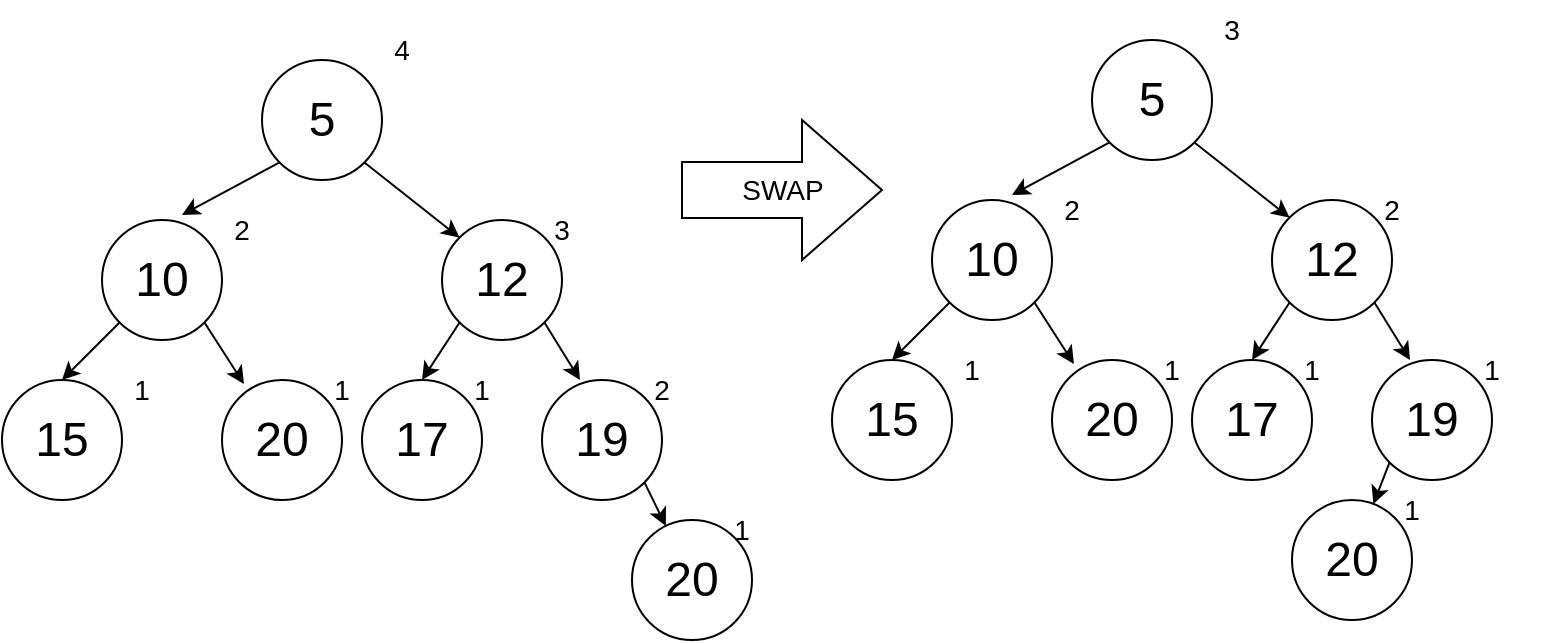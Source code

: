 <mxfile version="16.1.2" type="device"><diagram id="oeTP1227Fok0xVzUUvgo" name="Page-1"><mxGraphModel dx="1102" dy="865" grid="1" gridSize="10" guides="1" tooltips="1" connect="1" arrows="1" fold="1" page="1" pageScale="1" pageWidth="850" pageHeight="1100" math="0" shadow="0"><root><mxCell id="0"/><mxCell id="1" parent="0"/><mxCell id="4z57YgowG81zO-twMssr-31" style="edgeStyle=none;rounded=0;orthogonalLoop=1;jettySize=auto;html=1;exitX=0;exitY=1;exitDx=0;exitDy=0;entryX=0.5;entryY=0;entryDx=0;entryDy=0;fontSize=14;" edge="1" parent="1" source="4z57YgowG81zO-twMssr-33" target="4z57YgowG81zO-twMssr-35"><mxGeometry relative="1" as="geometry"/></mxCell><mxCell id="4z57YgowG81zO-twMssr-32" style="edgeStyle=none;rounded=0;orthogonalLoop=1;jettySize=auto;html=1;exitX=1;exitY=1;exitDx=0;exitDy=0;entryX=0.183;entryY=0.033;entryDx=0;entryDy=0;entryPerimeter=0;fontSize=14;" edge="1" parent="1" source="4z57YgowG81zO-twMssr-33" target="4z57YgowG81zO-twMssr-37"><mxGeometry relative="1" as="geometry"/></mxCell><mxCell id="4z57YgowG81zO-twMssr-33" value="&lt;font style=&quot;font-size: 24px&quot;&gt;10&lt;/font&gt;" style="ellipse;whiteSpace=wrap;html=1;aspect=fixed;" vertex="1" parent="1"><mxGeometry x="75" y="180" width="60" height="60" as="geometry"/></mxCell><mxCell id="4z57YgowG81zO-twMssr-34" value="2" style="text;html=1;strokeColor=none;fillColor=none;align=center;verticalAlign=middle;whiteSpace=wrap;rounded=0;fontSize=14;" vertex="1" parent="1"><mxGeometry x="115" y="170" width="60" height="30" as="geometry"/></mxCell><mxCell id="4z57YgowG81zO-twMssr-35" value="&lt;font style=&quot;font-size: 24px&quot;&gt;15&lt;/font&gt;" style="ellipse;whiteSpace=wrap;html=1;aspect=fixed;" vertex="1" parent="1"><mxGeometry x="25" y="260" width="60" height="60" as="geometry"/></mxCell><mxCell id="4z57YgowG81zO-twMssr-36" value="1" style="text;html=1;strokeColor=none;fillColor=none;align=center;verticalAlign=middle;whiteSpace=wrap;rounded=0;fontSize=14;" vertex="1" parent="1"><mxGeometry x="65" y="250" width="60" height="30" as="geometry"/></mxCell><mxCell id="4z57YgowG81zO-twMssr-37" value="&lt;font style=&quot;font-size: 24px&quot;&gt;20&lt;/font&gt;" style="ellipse;whiteSpace=wrap;html=1;aspect=fixed;" vertex="1" parent="1"><mxGeometry x="135" y="260" width="60" height="60" as="geometry"/></mxCell><mxCell id="4z57YgowG81zO-twMssr-38" value="1" style="text;html=1;strokeColor=none;fillColor=none;align=center;verticalAlign=middle;whiteSpace=wrap;rounded=0;fontSize=14;" vertex="1" parent="1"><mxGeometry x="165" y="250" width="60" height="30" as="geometry"/></mxCell><mxCell id="4z57YgowG81zO-twMssr-39" style="edgeStyle=none;rounded=0;orthogonalLoop=1;jettySize=auto;html=1;exitX=0;exitY=1;exitDx=0;exitDy=0;entryX=0;entryY=0.25;entryDx=0;entryDy=0;fontSize=14;" edge="1" parent="1" source="4z57YgowG81zO-twMssr-41" target="4z57YgowG81zO-twMssr-34"><mxGeometry relative="1" as="geometry"/></mxCell><mxCell id="4z57YgowG81zO-twMssr-40" style="edgeStyle=none;rounded=0;orthogonalLoop=1;jettySize=auto;html=1;exitX=1;exitY=1;exitDx=0;exitDy=0;entryX=0;entryY=0;entryDx=0;entryDy=0;fontSize=14;" edge="1" parent="1" source="4z57YgowG81zO-twMssr-41" target="4z57YgowG81zO-twMssr-44"><mxGeometry relative="1" as="geometry"/></mxCell><mxCell id="4z57YgowG81zO-twMssr-41" value="&lt;font style=&quot;font-size: 24px&quot;&gt;5&lt;/font&gt;" style="ellipse;whiteSpace=wrap;html=1;aspect=fixed;" vertex="1" parent="1"><mxGeometry x="155" y="100" width="60" height="60" as="geometry"/></mxCell><mxCell id="4z57YgowG81zO-twMssr-42" value="4" style="text;html=1;strokeColor=none;fillColor=none;align=center;verticalAlign=middle;whiteSpace=wrap;rounded=0;fontSize=14;" vertex="1" parent="1"><mxGeometry x="195" y="80" width="60" height="30" as="geometry"/></mxCell><mxCell id="4z57YgowG81zO-twMssr-48" style="edgeStyle=none;rounded=0;orthogonalLoop=1;jettySize=auto;html=1;exitX=0;exitY=1;exitDx=0;exitDy=0;entryX=0.5;entryY=0;entryDx=0;entryDy=0;fontSize=14;" edge="1" parent="1" source="4z57YgowG81zO-twMssr-44" target="4z57YgowG81zO-twMssr-46"><mxGeometry relative="1" as="geometry"/></mxCell><mxCell id="4z57YgowG81zO-twMssr-54" style="edgeStyle=none;rounded=0;orthogonalLoop=1;jettySize=auto;html=1;exitX=1;exitY=1;exitDx=0;exitDy=0;entryX=0.317;entryY=0;entryDx=0;entryDy=0;entryPerimeter=0;fontSize=14;" edge="1" parent="1" source="4z57YgowG81zO-twMssr-44" target="4z57YgowG81zO-twMssr-53"><mxGeometry relative="1" as="geometry"/></mxCell><mxCell id="4z57YgowG81zO-twMssr-44" value="&lt;font style=&quot;font-size: 24px&quot;&gt;12&lt;/font&gt;" style="ellipse;whiteSpace=wrap;html=1;aspect=fixed;" vertex="1" parent="1"><mxGeometry x="245" y="180" width="60" height="60" as="geometry"/></mxCell><mxCell id="4z57YgowG81zO-twMssr-45" value="3" style="text;html=1;strokeColor=none;fillColor=none;align=center;verticalAlign=middle;whiteSpace=wrap;rounded=0;fontSize=14;" vertex="1" parent="1"><mxGeometry x="275" y="170" width="60" height="30" as="geometry"/></mxCell><mxCell id="4z57YgowG81zO-twMssr-46" value="&lt;font style=&quot;font-size: 24px&quot;&gt;17&lt;/font&gt;" style="ellipse;whiteSpace=wrap;html=1;aspect=fixed;" vertex="1" parent="1"><mxGeometry x="205" y="260" width="60" height="60" as="geometry"/></mxCell><mxCell id="4z57YgowG81zO-twMssr-47" value="1" style="text;html=1;strokeColor=none;fillColor=none;align=center;verticalAlign=middle;whiteSpace=wrap;rounded=0;fontSize=14;" vertex="1" parent="1"><mxGeometry x="235" y="250" width="60" height="30" as="geometry"/></mxCell><mxCell id="4z57YgowG81zO-twMssr-57" style="edgeStyle=none;rounded=0;orthogonalLoop=1;jettySize=auto;html=1;exitX=1;exitY=1;exitDx=0;exitDy=0;fontSize=14;" edge="1" parent="1" source="4z57YgowG81zO-twMssr-53" target="4z57YgowG81zO-twMssr-56"><mxGeometry relative="1" as="geometry"/></mxCell><mxCell id="4z57YgowG81zO-twMssr-53" value="&lt;font style=&quot;font-size: 24px&quot;&gt;19&lt;/font&gt;" style="ellipse;whiteSpace=wrap;html=1;aspect=fixed;" vertex="1" parent="1"><mxGeometry x="295" y="260" width="60" height="60" as="geometry"/></mxCell><mxCell id="4z57YgowG81zO-twMssr-55" value="2" style="text;html=1;strokeColor=none;fillColor=none;align=center;verticalAlign=middle;whiteSpace=wrap;rounded=0;fontSize=14;" vertex="1" parent="1"><mxGeometry x="325" y="250" width="60" height="30" as="geometry"/></mxCell><mxCell id="4z57YgowG81zO-twMssr-56" value="&lt;font style=&quot;font-size: 24px&quot;&gt;20&lt;/font&gt;" style="ellipse;whiteSpace=wrap;html=1;aspect=fixed;" vertex="1" parent="1"><mxGeometry x="340" y="330" width="60" height="60" as="geometry"/></mxCell><mxCell id="4z57YgowG81zO-twMssr-58" value="1" style="text;html=1;strokeColor=none;fillColor=none;align=center;verticalAlign=middle;whiteSpace=wrap;rounded=0;fontSize=14;" vertex="1" parent="1"><mxGeometry x="365" y="320" width="60" height="30" as="geometry"/></mxCell><mxCell id="4z57YgowG81zO-twMssr-59" style="edgeStyle=none;rounded=0;orthogonalLoop=1;jettySize=auto;html=1;exitX=0;exitY=1;exitDx=0;exitDy=0;entryX=0.5;entryY=0;entryDx=0;entryDy=0;fontSize=14;" edge="1" parent="1" source="4z57YgowG81zO-twMssr-61" target="4z57YgowG81zO-twMssr-63"><mxGeometry relative="1" as="geometry"/></mxCell><mxCell id="4z57YgowG81zO-twMssr-60" style="edgeStyle=none;rounded=0;orthogonalLoop=1;jettySize=auto;html=1;exitX=1;exitY=1;exitDx=0;exitDy=0;entryX=0.183;entryY=0.033;entryDx=0;entryDy=0;entryPerimeter=0;fontSize=14;" edge="1" parent="1" source="4z57YgowG81zO-twMssr-61" target="4z57YgowG81zO-twMssr-65"><mxGeometry relative="1" as="geometry"/></mxCell><mxCell id="4z57YgowG81zO-twMssr-61" value="&lt;font style=&quot;font-size: 24px&quot;&gt;10&lt;/font&gt;" style="ellipse;whiteSpace=wrap;html=1;aspect=fixed;" vertex="1" parent="1"><mxGeometry x="490" y="170" width="60" height="60" as="geometry"/></mxCell><mxCell id="4z57YgowG81zO-twMssr-62" value="2" style="text;html=1;strokeColor=none;fillColor=none;align=center;verticalAlign=middle;whiteSpace=wrap;rounded=0;fontSize=14;" vertex="1" parent="1"><mxGeometry x="530" y="160" width="60" height="30" as="geometry"/></mxCell><mxCell id="4z57YgowG81zO-twMssr-63" value="&lt;font style=&quot;font-size: 24px&quot;&gt;15&lt;/font&gt;" style="ellipse;whiteSpace=wrap;html=1;aspect=fixed;" vertex="1" parent="1"><mxGeometry x="440" y="250" width="60" height="60" as="geometry"/></mxCell><mxCell id="4z57YgowG81zO-twMssr-64" value="1" style="text;html=1;strokeColor=none;fillColor=none;align=center;verticalAlign=middle;whiteSpace=wrap;rounded=0;fontSize=14;" vertex="1" parent="1"><mxGeometry x="480" y="240" width="60" height="30" as="geometry"/></mxCell><mxCell id="4z57YgowG81zO-twMssr-65" value="&lt;font style=&quot;font-size: 24px&quot;&gt;20&lt;/font&gt;" style="ellipse;whiteSpace=wrap;html=1;aspect=fixed;" vertex="1" parent="1"><mxGeometry x="550" y="250" width="60" height="60" as="geometry"/></mxCell><mxCell id="4z57YgowG81zO-twMssr-66" value="1" style="text;html=1;strokeColor=none;fillColor=none;align=center;verticalAlign=middle;whiteSpace=wrap;rounded=0;fontSize=14;" vertex="1" parent="1"><mxGeometry x="580" y="240" width="60" height="30" as="geometry"/></mxCell><mxCell id="4z57YgowG81zO-twMssr-67" style="edgeStyle=none;rounded=0;orthogonalLoop=1;jettySize=auto;html=1;exitX=0;exitY=1;exitDx=0;exitDy=0;entryX=0;entryY=0.25;entryDx=0;entryDy=0;fontSize=14;" edge="1" parent="1" source="4z57YgowG81zO-twMssr-69" target="4z57YgowG81zO-twMssr-62"><mxGeometry relative="1" as="geometry"/></mxCell><mxCell id="4z57YgowG81zO-twMssr-68" style="edgeStyle=none;rounded=0;orthogonalLoop=1;jettySize=auto;html=1;exitX=1;exitY=1;exitDx=0;exitDy=0;entryX=0;entryY=0;entryDx=0;entryDy=0;fontSize=14;" edge="1" parent="1" source="4z57YgowG81zO-twMssr-69" target="4z57YgowG81zO-twMssr-73"><mxGeometry relative="1" as="geometry"/></mxCell><mxCell id="4z57YgowG81zO-twMssr-69" value="&lt;font style=&quot;font-size: 24px&quot;&gt;5&lt;/font&gt;" style="ellipse;whiteSpace=wrap;html=1;aspect=fixed;" vertex="1" parent="1"><mxGeometry x="570" y="90" width="60" height="60" as="geometry"/></mxCell><mxCell id="4z57YgowG81zO-twMssr-70" value="3" style="text;html=1;strokeColor=none;fillColor=none;align=center;verticalAlign=middle;whiteSpace=wrap;rounded=0;fontSize=14;" vertex="1" parent="1"><mxGeometry x="610" y="70" width="60" height="30" as="geometry"/></mxCell><mxCell id="4z57YgowG81zO-twMssr-71" style="edgeStyle=none;rounded=0;orthogonalLoop=1;jettySize=auto;html=1;exitX=0;exitY=1;exitDx=0;exitDy=0;entryX=0.5;entryY=0;entryDx=0;entryDy=0;fontSize=14;" edge="1" parent="1" source="4z57YgowG81zO-twMssr-73" target="4z57YgowG81zO-twMssr-75"><mxGeometry relative="1" as="geometry"/></mxCell><mxCell id="4z57YgowG81zO-twMssr-72" style="edgeStyle=none;rounded=0;orthogonalLoop=1;jettySize=auto;html=1;exitX=1;exitY=1;exitDx=0;exitDy=0;entryX=0.317;entryY=0;entryDx=0;entryDy=0;entryPerimeter=0;fontSize=14;" edge="1" parent="1" source="4z57YgowG81zO-twMssr-73" target="4z57YgowG81zO-twMssr-78"><mxGeometry relative="1" as="geometry"/></mxCell><mxCell id="4z57YgowG81zO-twMssr-73" value="&lt;font style=&quot;font-size: 24px&quot;&gt;12&lt;/font&gt;" style="ellipse;whiteSpace=wrap;html=1;aspect=fixed;" vertex="1" parent="1"><mxGeometry x="660" y="170" width="60" height="60" as="geometry"/></mxCell><mxCell id="4z57YgowG81zO-twMssr-74" value="2" style="text;html=1;strokeColor=none;fillColor=none;align=center;verticalAlign=middle;whiteSpace=wrap;rounded=0;fontSize=14;" vertex="1" parent="1"><mxGeometry x="690" y="160" width="60" height="30" as="geometry"/></mxCell><mxCell id="4z57YgowG81zO-twMssr-75" value="&lt;font style=&quot;font-size: 24px&quot;&gt;17&lt;/font&gt;" style="ellipse;whiteSpace=wrap;html=1;aspect=fixed;" vertex="1" parent="1"><mxGeometry x="620" y="250" width="60" height="60" as="geometry"/></mxCell><mxCell id="4z57YgowG81zO-twMssr-76" value="1" style="text;html=1;strokeColor=none;fillColor=none;align=center;verticalAlign=middle;whiteSpace=wrap;rounded=0;fontSize=14;" vertex="1" parent="1"><mxGeometry x="650" y="240" width="60" height="30" as="geometry"/></mxCell><mxCell id="4z57YgowG81zO-twMssr-82" style="edgeStyle=none;rounded=0;orthogonalLoop=1;jettySize=auto;html=1;exitX=0;exitY=1;exitDx=0;exitDy=0;fontSize=14;" edge="1" parent="1" source="4z57YgowG81zO-twMssr-78" target="4z57YgowG81zO-twMssr-80"><mxGeometry relative="1" as="geometry"/></mxCell><mxCell id="4z57YgowG81zO-twMssr-78" value="&lt;font style=&quot;font-size: 24px&quot;&gt;19&lt;/font&gt;" style="ellipse;whiteSpace=wrap;html=1;aspect=fixed;" vertex="1" parent="1"><mxGeometry x="710" y="250" width="60" height="60" as="geometry"/></mxCell><mxCell id="4z57YgowG81zO-twMssr-79" value="1" style="text;html=1;strokeColor=none;fillColor=none;align=center;verticalAlign=middle;whiteSpace=wrap;rounded=0;fontSize=14;" vertex="1" parent="1"><mxGeometry x="740" y="240" width="60" height="30" as="geometry"/></mxCell><mxCell id="4z57YgowG81zO-twMssr-80" value="&lt;font style=&quot;font-size: 24px&quot;&gt;20&lt;/font&gt;" style="ellipse;whiteSpace=wrap;html=1;aspect=fixed;" vertex="1" parent="1"><mxGeometry x="670" y="320" width="60" height="60" as="geometry"/></mxCell><mxCell id="4z57YgowG81zO-twMssr-81" value="1" style="text;html=1;strokeColor=none;fillColor=none;align=center;verticalAlign=middle;whiteSpace=wrap;rounded=0;fontSize=14;" vertex="1" parent="1"><mxGeometry x="700" y="310" width="60" height="30" as="geometry"/></mxCell><mxCell id="4z57YgowG81zO-twMssr-83" value="SWAP" style="html=1;shadow=0;dashed=0;align=center;verticalAlign=middle;shape=mxgraph.arrows2.arrow;dy=0.6;dx=40;notch=0;fontSize=14;strokeColor=#000000;fillColor=none;" vertex="1" parent="1"><mxGeometry x="365" y="130" width="100" height="70" as="geometry"/></mxCell></root></mxGraphModel></diagram></mxfile>